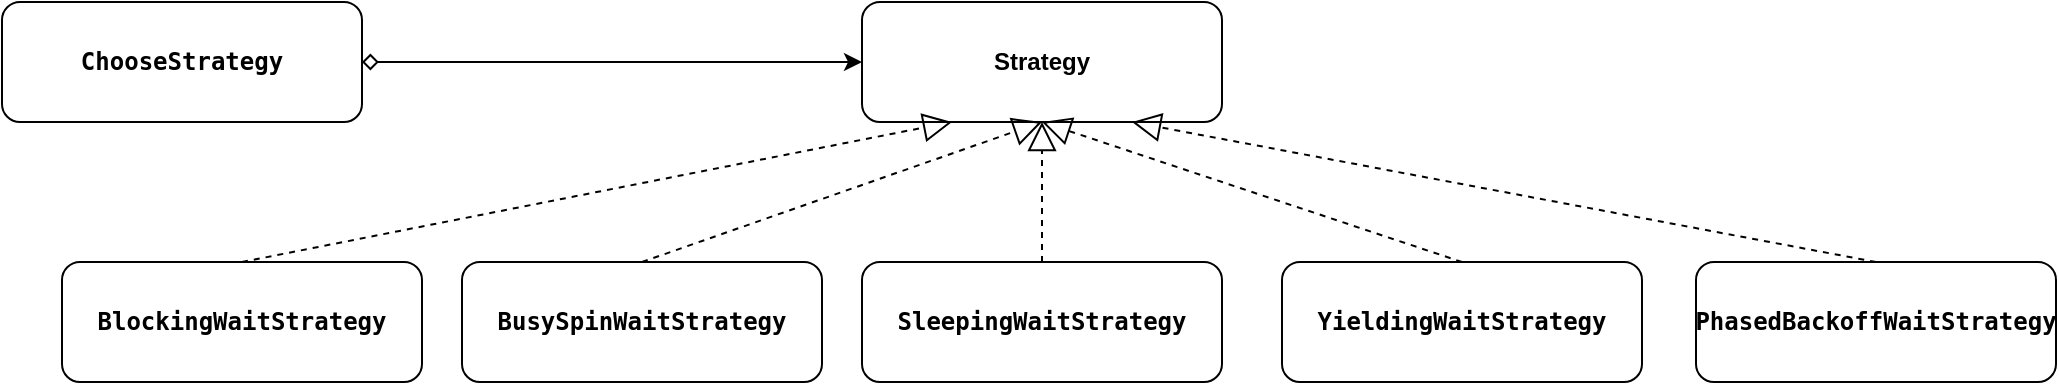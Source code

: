<mxfile version="10.6.7" type="device"><diagram id="PhXDKk-coF3zv1cm8aZT" name="第 1 页"><mxGraphModel dx="1058" dy="808" grid="1" gridSize="10" guides="1" tooltips="1" connect="1" arrows="1" fold="1" page="1" pageScale="1" pageWidth="827" pageHeight="1169" math="0" shadow="0"><root><mxCell id="0"/><mxCell id="1" parent="0"/><mxCell id="eaCsQqOlHSbqkbJnwEfL-16" style="edgeStyle=orthogonalEdgeStyle;rounded=0;orthogonalLoop=1;jettySize=auto;html=1;exitX=1;exitY=0.5;exitDx=0;exitDy=0;entryX=0;entryY=0.5;entryDx=0;entryDy=0;startArrow=diamond;startFill=0;fontStyle=1" edge="1" parent="1" source="eaCsQqOlHSbqkbJnwEfL-1" target="eaCsQqOlHSbqkbJnwEfL-6"><mxGeometry relative="1" as="geometry"/></mxCell><mxCell id="eaCsQqOlHSbqkbJnwEfL-1" value="&lt;pre&gt;ChooseStrategy&lt;/pre&gt;" style="rounded=1;whiteSpace=wrap;html=1;fontStyle=1" vertex="1" parent="1"><mxGeometry x="320" y="30" width="180" height="60" as="geometry"/></mxCell><mxCell id="eaCsQqOlHSbqkbJnwEfL-2" value="&lt;pre&gt;SleepingWaitStrategy&lt;/pre&gt;" style="rounded=1;whiteSpace=wrap;html=1;fontStyle=1" vertex="1" parent="1"><mxGeometry x="750" y="160" width="180" height="60" as="geometry"/></mxCell><mxCell id="eaCsQqOlHSbqkbJnwEfL-3" value="&lt;pre&gt;YieldingWaitStrategy&lt;/pre&gt;" style="rounded=1;whiteSpace=wrap;html=1;fontStyle=1" vertex="1" parent="1"><mxGeometry x="960" y="160" width="180" height="60" as="geometry"/></mxCell><mxCell id="eaCsQqOlHSbqkbJnwEfL-5" value="&lt;pre&gt;BusySpinWaitStrategy&lt;/pre&gt;" style="rounded=1;whiteSpace=wrap;html=1;fontStyle=1" vertex="1" parent="1"><mxGeometry x="550" y="160" width="180" height="60" as="geometry"/></mxCell><mxCell id="eaCsQqOlHSbqkbJnwEfL-6" value="Strategy" style="rounded=1;whiteSpace=wrap;html=1;fontStyle=1" vertex="1" parent="1"><mxGeometry x="750" y="30" width="180" height="60" as="geometry"/></mxCell><mxCell id="eaCsQqOlHSbqkbJnwEfL-7" value="&lt;pre&gt;BlockingWaitStrategy&lt;/pre&gt;" style="rounded=1;whiteSpace=wrap;html=1;fontStyle=1" vertex="1" parent="1"><mxGeometry x="350" y="160" width="180" height="60" as="geometry"/></mxCell><mxCell id="eaCsQqOlHSbqkbJnwEfL-8" value="&lt;pre&gt;PhasedBackoffWaitStrategy&lt;/pre&gt;" style="rounded=1;whiteSpace=wrap;html=1;fontStyle=1" vertex="1" parent="1"><mxGeometry x="1167" y="160" width="180" height="60" as="geometry"/></mxCell><mxCell id="eaCsQqOlHSbqkbJnwEfL-10" value="" style="endArrow=block;dashed=1;endFill=0;endSize=12;html=1;entryX=0.25;entryY=1;entryDx=0;entryDy=0;exitX=0.5;exitY=0;exitDx=0;exitDy=0;fontStyle=1" edge="1" parent="1" source="eaCsQqOlHSbqkbJnwEfL-7" target="eaCsQqOlHSbqkbJnwEfL-6"><mxGeometry width="160" relative="1" as="geometry"><mxPoint x="550" y="320" as="sourcePoint"/><mxPoint x="710" y="320" as="targetPoint"/></mxGeometry></mxCell><mxCell id="eaCsQqOlHSbqkbJnwEfL-11" value="" style="endArrow=block;dashed=1;endFill=0;endSize=12;html=1;exitX=0.5;exitY=0;exitDx=0;exitDy=0;fontStyle=1" edge="1" parent="1" source="eaCsQqOlHSbqkbJnwEfL-2" target="eaCsQqOlHSbqkbJnwEfL-6"><mxGeometry width="160" relative="1" as="geometry"><mxPoint x="420" y="480" as="sourcePoint"/><mxPoint x="830" y="90" as="targetPoint"/></mxGeometry></mxCell><mxCell id="eaCsQqOlHSbqkbJnwEfL-12" value="" style="endArrow=block;dashed=1;endFill=0;endSize=12;html=1;entryX=0.5;entryY=1;entryDx=0;entryDy=0;exitX=0.5;exitY=0;exitDx=0;exitDy=0;fontStyle=1" edge="1" parent="1" source="eaCsQqOlHSbqkbJnwEfL-5" target="eaCsQqOlHSbqkbJnwEfL-6"><mxGeometry width="160" relative="1" as="geometry"><mxPoint x="460" y="180" as="sourcePoint"/><mxPoint x="846" y="110" as="targetPoint"/></mxGeometry></mxCell><mxCell id="eaCsQqOlHSbqkbJnwEfL-13" value="" style="endArrow=block;dashed=1;endFill=0;endSize=12;html=1;entryX=0.5;entryY=1;entryDx=0;entryDy=0;exitX=0.5;exitY=0;exitDx=0;exitDy=0;fontStyle=1" edge="1" parent="1" source="eaCsQqOlHSbqkbJnwEfL-3" target="eaCsQqOlHSbqkbJnwEfL-6"><mxGeometry width="160" relative="1" as="geometry"><mxPoint x="470" y="190" as="sourcePoint"/><mxPoint x="856" y="120" as="targetPoint"/></mxGeometry></mxCell><mxCell id="eaCsQqOlHSbqkbJnwEfL-14" value="" style="endArrow=block;dashed=1;endFill=0;endSize=12;html=1;entryX=0.75;entryY=1;entryDx=0;entryDy=0;exitX=0.5;exitY=0;exitDx=0;exitDy=0;fontStyle=1" edge="1" parent="1" source="eaCsQqOlHSbqkbJnwEfL-8" target="eaCsQqOlHSbqkbJnwEfL-6"><mxGeometry width="160" relative="1" as="geometry"><mxPoint x="480" y="200" as="sourcePoint"/><mxPoint x="866" y="130" as="targetPoint"/></mxGeometry></mxCell></root></mxGraphModel></diagram></mxfile>